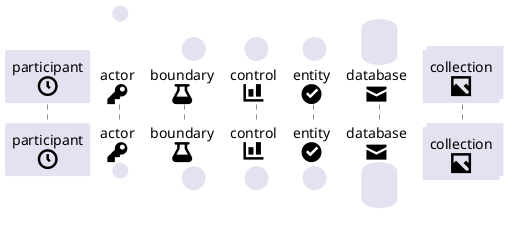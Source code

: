 {
  "sha1": "3nlfx8w7h47ibxjh2joy03nax505cbt",
  "insertion": {
    "when": "2024-05-30T20:48:20.302Z",
    "url": "https://forum.plantuml.net/10348/cannot-remove-shadow-sequence-diagrams-kind-participants",
    "user": "plantuml@gmail.com"
  }
}
@startuml
skinparam participant {
  Bordercolor none
  
  Shadowing false
}

skinparam actor {
  Bordercolor none
  
  Shadowing false
}

skinparam boundary {
  Bordercolor none
  
  Shadowing false
}

skinparam control {
  Bordercolor none
  
  Shadowing false
}

skinparam entity {
  Bordercolor none
  
  Shadowing false
}

skinparam database {
  Bordercolor none
  
  Shadowing false
}

skinparam collections {
  Bordercolor none
  
  Shadowing false
}

participant "participant\n<size:30><&clock>" as participant
actor "actor\n<size:30><&key>" as actor
boundary "boundary\n<size:30><&beaker>" as boundary
control "control\n<size:30><&bar-chart>" as control
entity "entity\n<size:30><&circle-check>" as entity
database "database\n<size:30><&envelope-closed>" as database
collections "collection\n<size:30><&image>" as collections
@enduml
